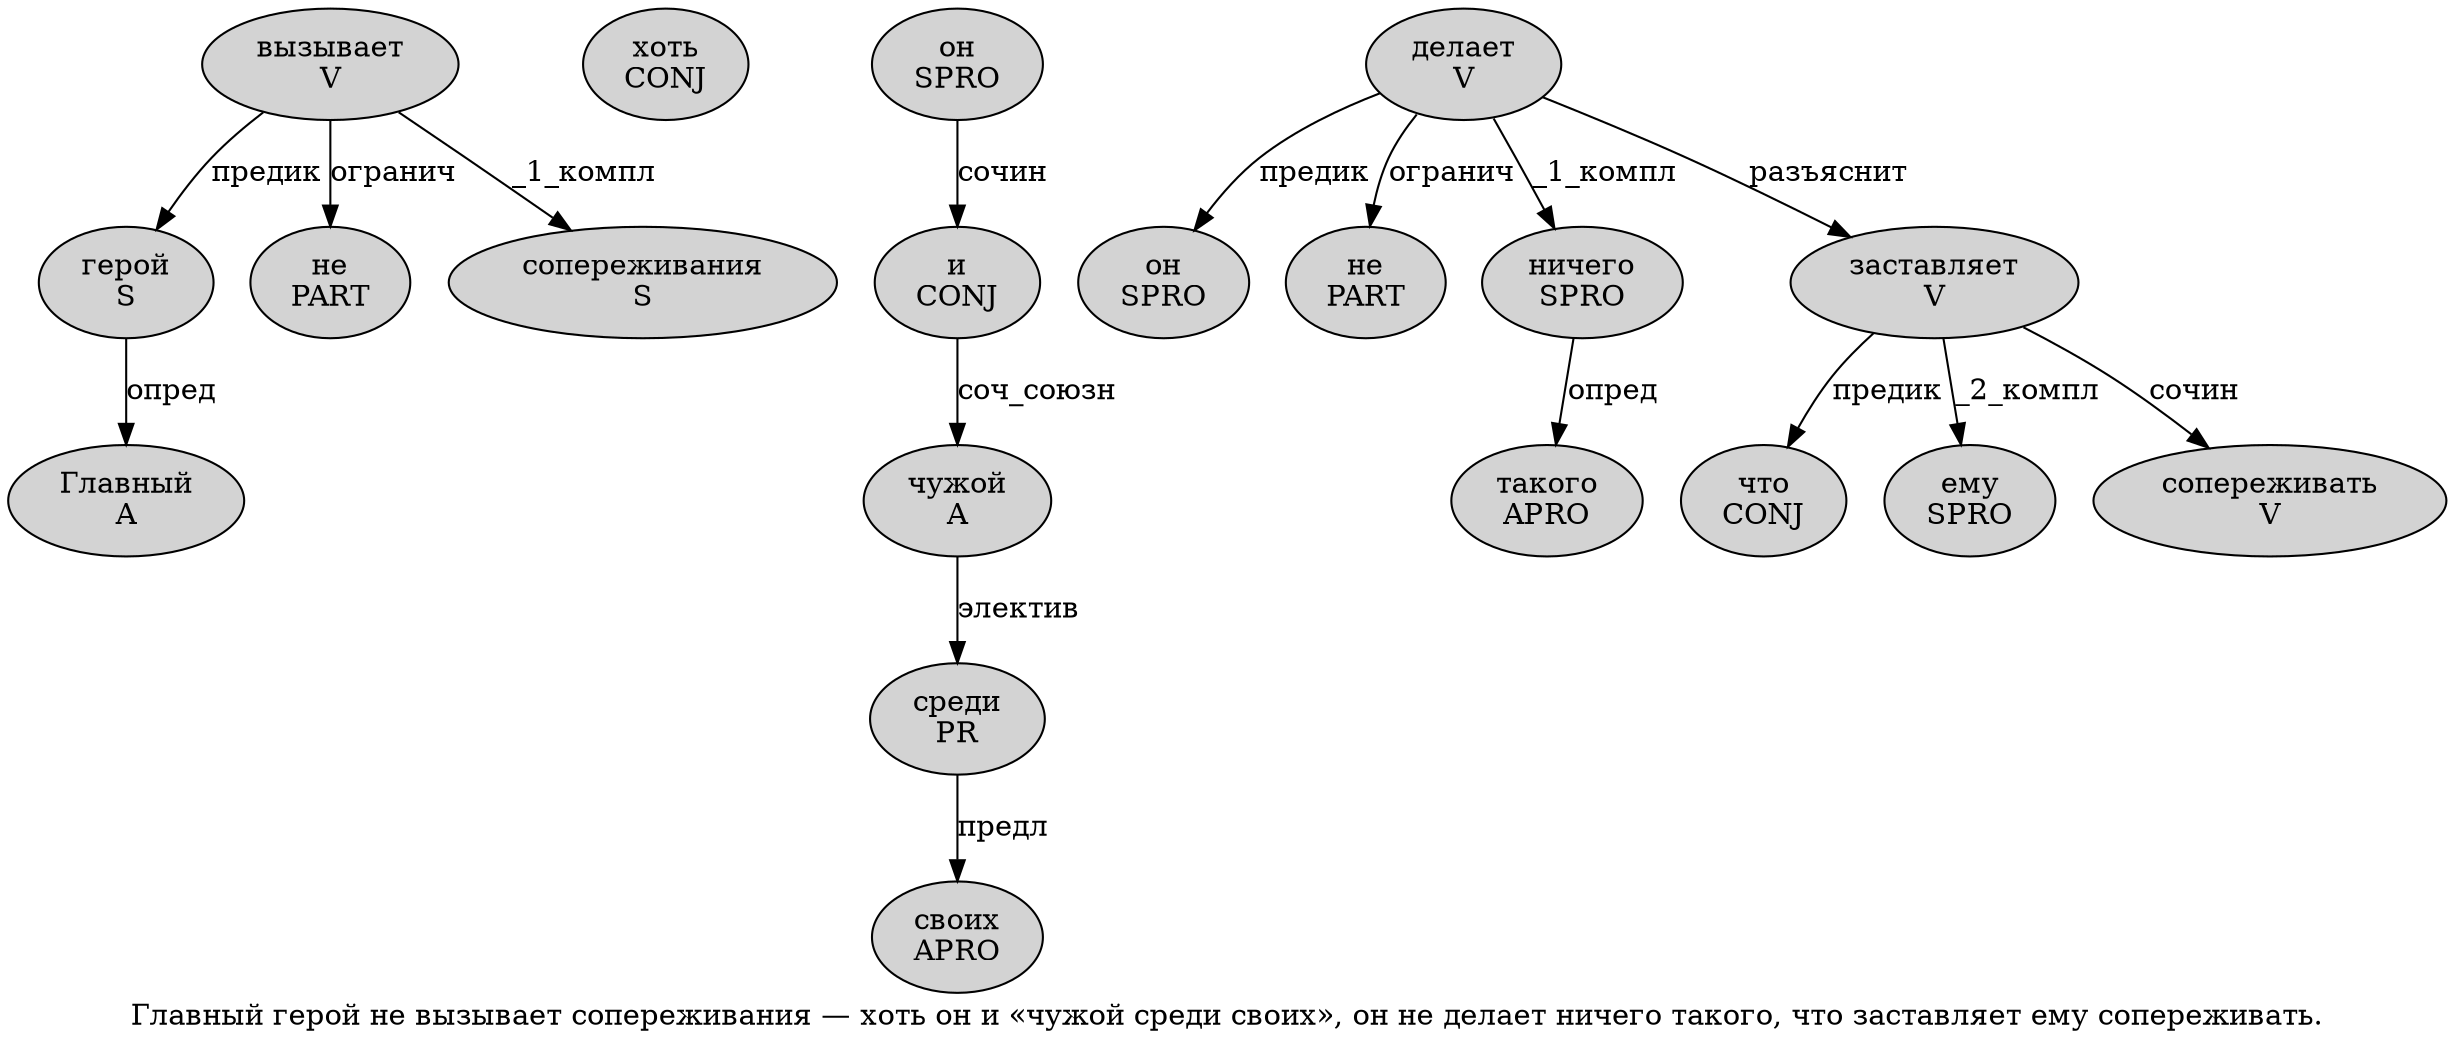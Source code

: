 digraph SENTENCE_4218 {
	graph [label="Главный герой не вызывает сопереживания — хоть он и «чужой среди своих», он не делает ничего такого, что заставляет ему сопереживать."]
	node [style=filled]
		0 [label="Главный
A" color="" fillcolor=lightgray penwidth=1 shape=ellipse]
		1 [label="герой
S" color="" fillcolor=lightgray penwidth=1 shape=ellipse]
		2 [label="не
PART" color="" fillcolor=lightgray penwidth=1 shape=ellipse]
		3 [label="вызывает
V" color="" fillcolor=lightgray penwidth=1 shape=ellipse]
		4 [label="сопереживания
S" color="" fillcolor=lightgray penwidth=1 shape=ellipse]
		6 [label="хоть
CONJ" color="" fillcolor=lightgray penwidth=1 shape=ellipse]
		7 [label="он
SPRO" color="" fillcolor=lightgray penwidth=1 shape=ellipse]
		8 [label="и
CONJ" color="" fillcolor=lightgray penwidth=1 shape=ellipse]
		10 [label="чужой
A" color="" fillcolor=lightgray penwidth=1 shape=ellipse]
		11 [label="среди
PR" color="" fillcolor=lightgray penwidth=1 shape=ellipse]
		12 [label="своих
APRO" color="" fillcolor=lightgray penwidth=1 shape=ellipse]
		15 [label="он
SPRO" color="" fillcolor=lightgray penwidth=1 shape=ellipse]
		16 [label="не
PART" color="" fillcolor=lightgray penwidth=1 shape=ellipse]
		17 [label="делает
V" color="" fillcolor=lightgray penwidth=1 shape=ellipse]
		18 [label="ничего
SPRO" color="" fillcolor=lightgray penwidth=1 shape=ellipse]
		19 [label="такого
APRO" color="" fillcolor=lightgray penwidth=1 shape=ellipse]
		21 [label="что
CONJ" color="" fillcolor=lightgray penwidth=1 shape=ellipse]
		22 [label="заставляет
V" color="" fillcolor=lightgray penwidth=1 shape=ellipse]
		23 [label="ему
SPRO" color="" fillcolor=lightgray penwidth=1 shape=ellipse]
		24 [label="сопереживать
V" color="" fillcolor=lightgray penwidth=1 shape=ellipse]
			10 -> 11 [label="электив"]
			1 -> 0 [label="опред"]
			18 -> 19 [label="опред"]
			11 -> 12 [label="предл"]
			8 -> 10 [label="соч_союзн"]
			7 -> 8 [label="сочин"]
			3 -> 1 [label="предик"]
			3 -> 2 [label="огранич"]
			3 -> 4 [label="_1_компл"]
			17 -> 15 [label="предик"]
			17 -> 16 [label="огранич"]
			17 -> 18 [label="_1_компл"]
			17 -> 22 [label="разъяснит"]
			22 -> 21 [label="предик"]
			22 -> 23 [label="_2_компл"]
			22 -> 24 [label="сочин"]
}